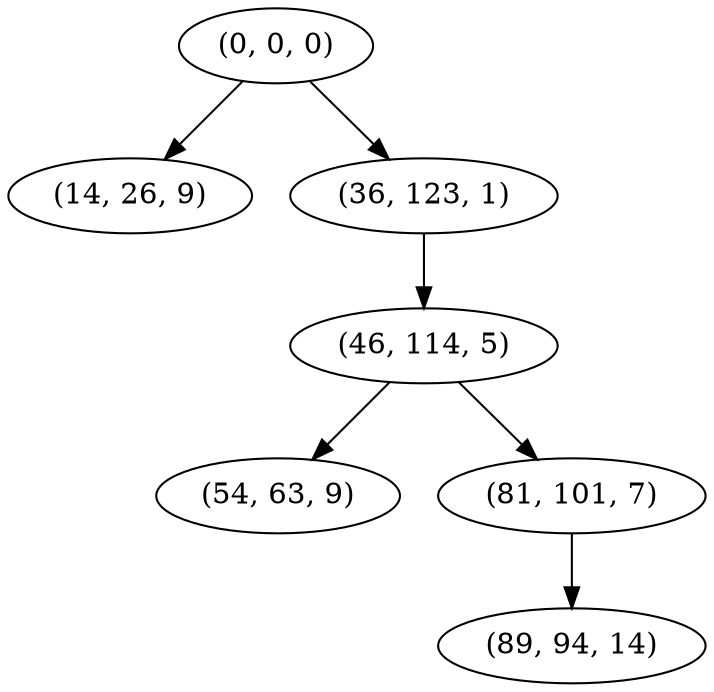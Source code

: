 digraph tree {
    "(0, 0, 0)";
    "(14, 26, 9)";
    "(36, 123, 1)";
    "(46, 114, 5)";
    "(54, 63, 9)";
    "(81, 101, 7)";
    "(89, 94, 14)";
    "(0, 0, 0)" -> "(14, 26, 9)";
    "(0, 0, 0)" -> "(36, 123, 1)";
    "(36, 123, 1)" -> "(46, 114, 5)";
    "(46, 114, 5)" -> "(54, 63, 9)";
    "(46, 114, 5)" -> "(81, 101, 7)";
    "(81, 101, 7)" -> "(89, 94, 14)";
}

